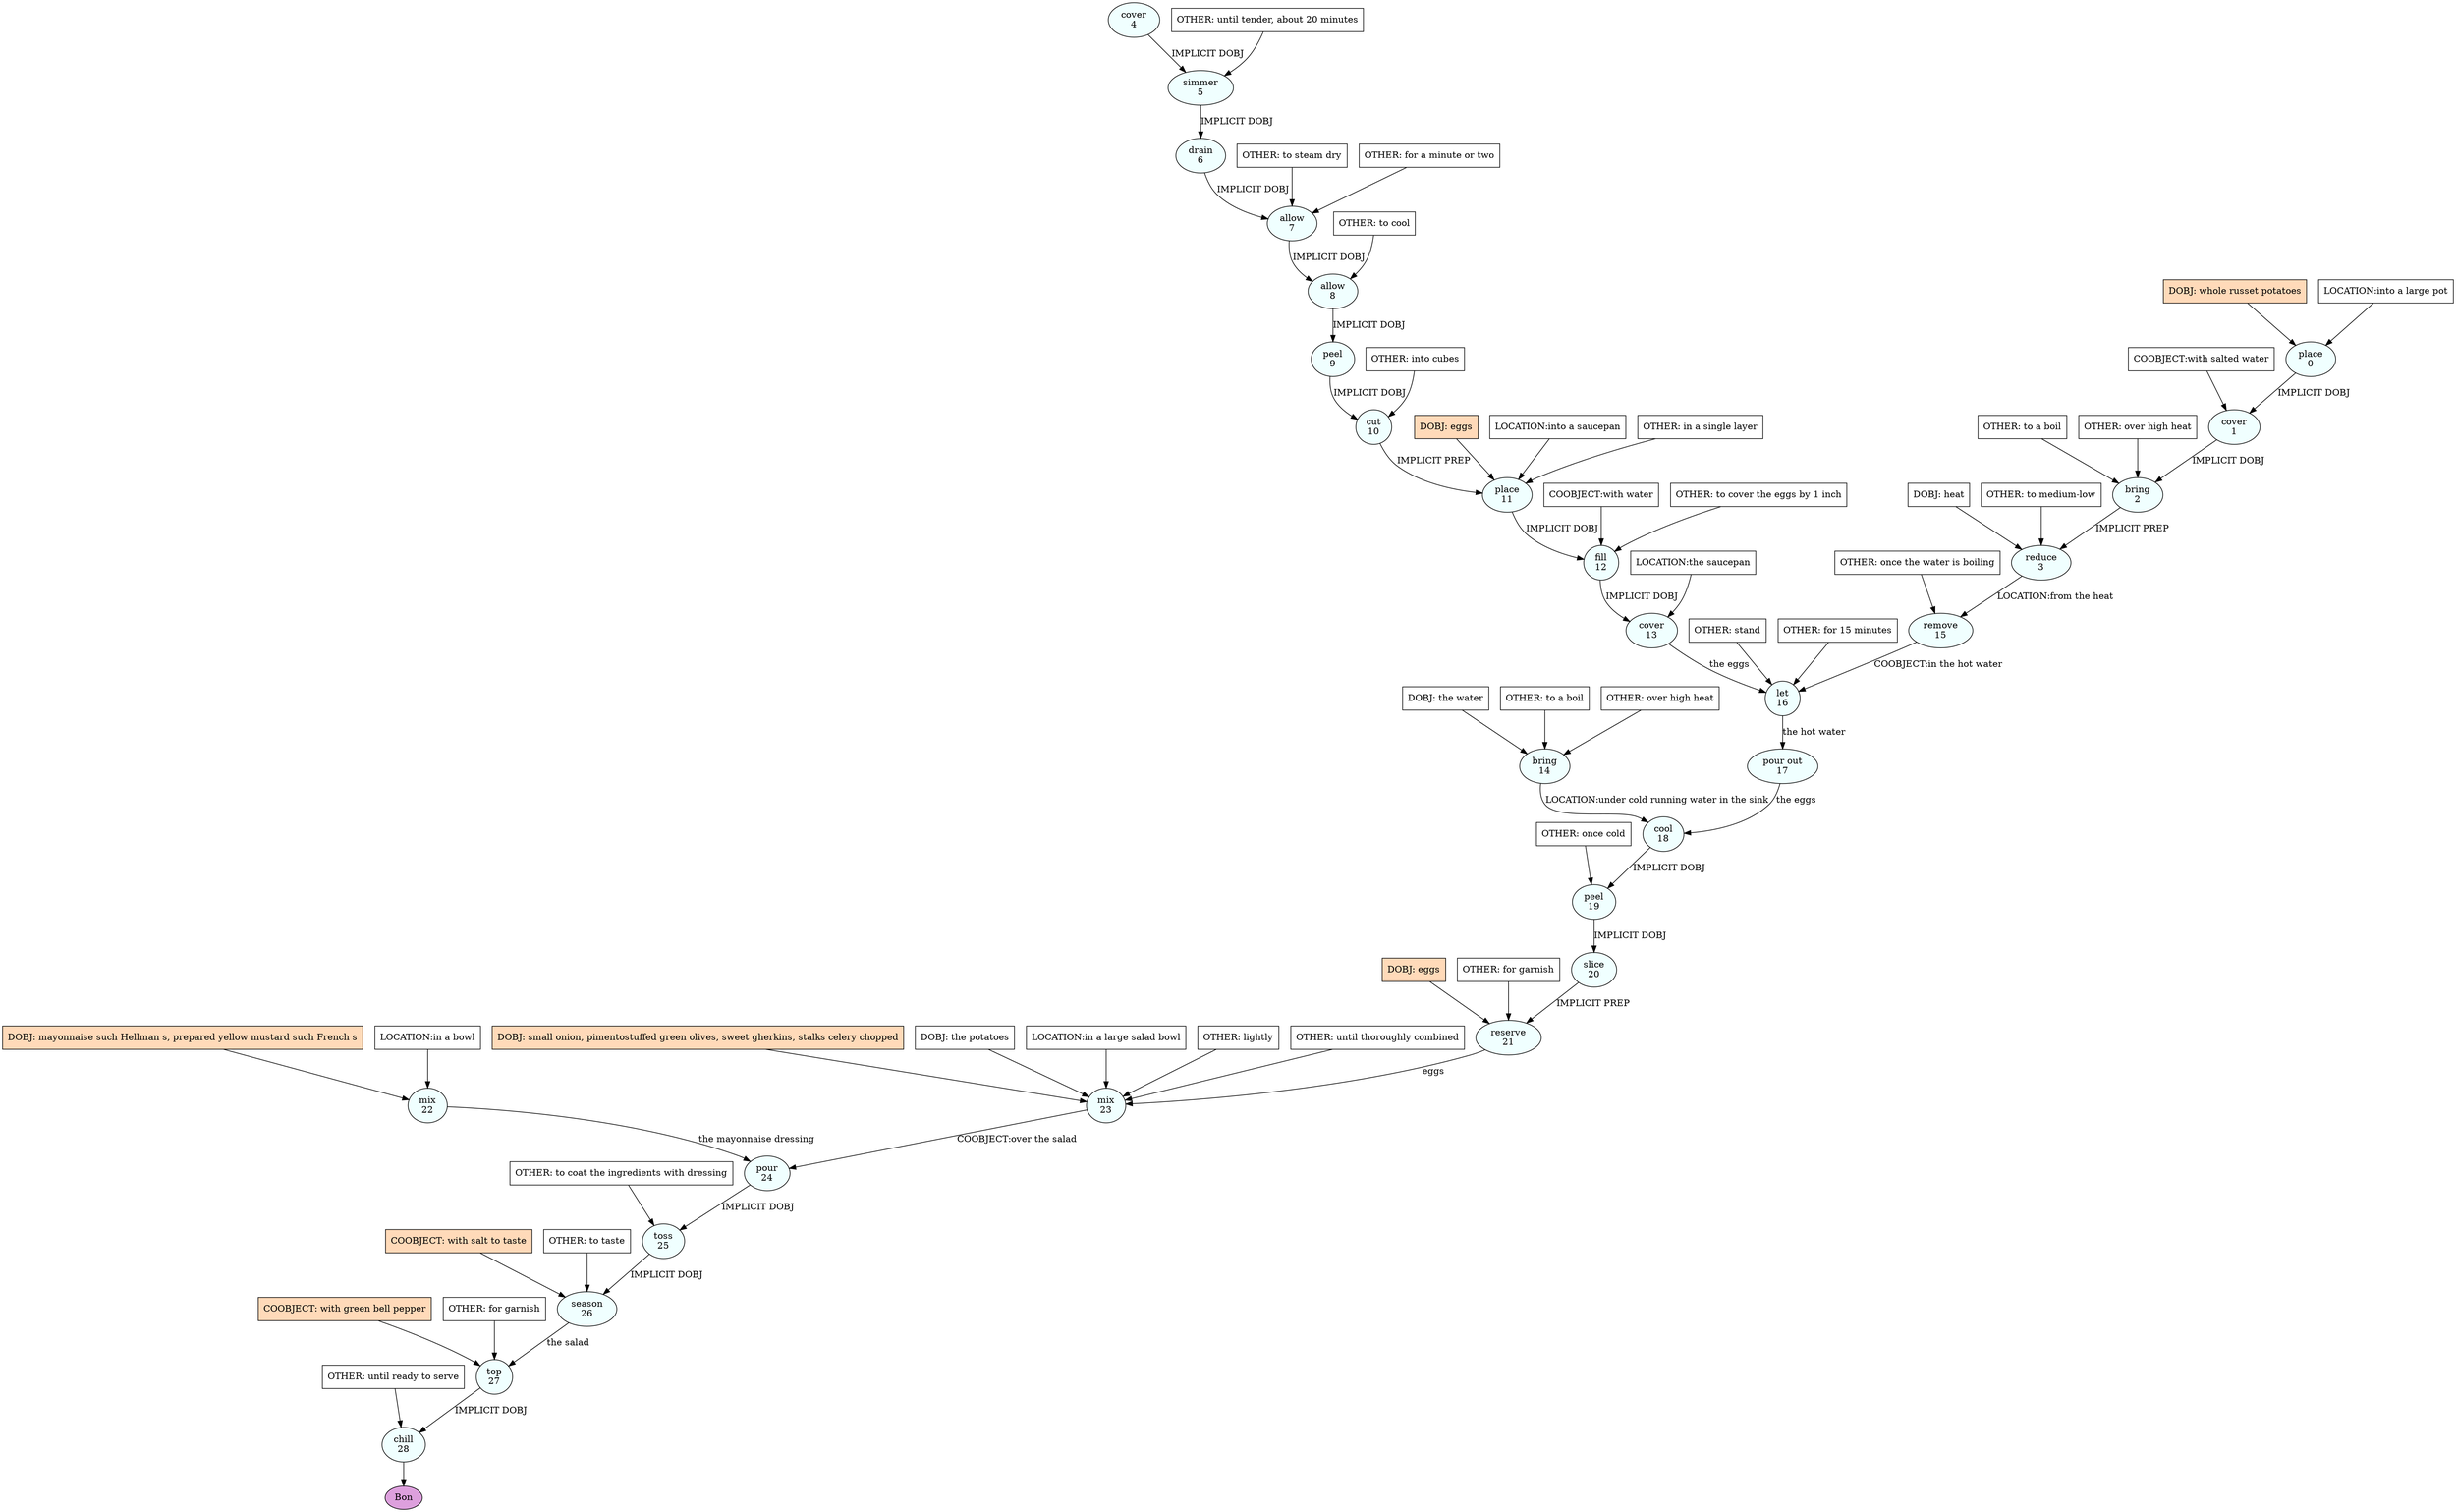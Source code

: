 digraph recipe {
E0[label="place
0", shape=oval, style=filled, fillcolor=azure]
E1[label="cover
1", shape=oval, style=filled, fillcolor=azure]
E2[label="bring
2", shape=oval, style=filled, fillcolor=azure]
E3[label="reduce
3", shape=oval, style=filled, fillcolor=azure]
E4[label="cover
4", shape=oval, style=filled, fillcolor=azure]
E5[label="simmer
5", shape=oval, style=filled, fillcolor=azure]
E6[label="drain
6", shape=oval, style=filled, fillcolor=azure]
E7[label="allow
7", shape=oval, style=filled, fillcolor=azure]
E8[label="allow
8", shape=oval, style=filled, fillcolor=azure]
E9[label="peel
9", shape=oval, style=filled, fillcolor=azure]
E10[label="cut
10", shape=oval, style=filled, fillcolor=azure]
E11[label="place
11", shape=oval, style=filled, fillcolor=azure]
E12[label="fill
12", shape=oval, style=filled, fillcolor=azure]
E13[label="cover
13", shape=oval, style=filled, fillcolor=azure]
E14[label="bring
14", shape=oval, style=filled, fillcolor=azure]
E15[label="remove
15", shape=oval, style=filled, fillcolor=azure]
E16[label="let
16", shape=oval, style=filled, fillcolor=azure]
E17[label="pour out
17", shape=oval, style=filled, fillcolor=azure]
E18[label="cool
18", shape=oval, style=filled, fillcolor=azure]
E19[label="peel
19", shape=oval, style=filled, fillcolor=azure]
E20[label="slice
20", shape=oval, style=filled, fillcolor=azure]
E21[label="reserve
21", shape=oval, style=filled, fillcolor=azure]
E22[label="mix
22", shape=oval, style=filled, fillcolor=azure]
E23[label="mix
23", shape=oval, style=filled, fillcolor=azure]
E24[label="pour
24", shape=oval, style=filled, fillcolor=azure]
E25[label="toss
25", shape=oval, style=filled, fillcolor=azure]
E26[label="season
26", shape=oval, style=filled, fillcolor=azure]
E27[label="top
27", shape=oval, style=filled, fillcolor=azure]
E28[label="chill
28", shape=oval, style=filled, fillcolor=azure]
D0[label="DOBJ: whole russet potatoes", shape=box, style=filled, fillcolor=peachpuff]
D0 -> E0
P0_0[label="LOCATION:into a large pot", shape=box, style=filled, fillcolor=white]
P0_0 -> E0
D14[label="DOBJ: the water", shape=box, style=filled, fillcolor=white]
D14 -> E14
O14_0[label="OTHER: to a boil", shape=box, style=filled, fillcolor=white]
O14_0 -> E14
O14_1[label="OTHER: over high heat", shape=box, style=filled, fillcolor=white]
O14_1 -> E14
D22[label="DOBJ: mayonnaise such Hellman s, prepared yellow mustard such French s", shape=box, style=filled, fillcolor=peachpuff]
D22 -> E22
P22_0[label="LOCATION:in a bowl", shape=box, style=filled, fillcolor=white]
P22_0 -> E22
E0 -> E1 [label="IMPLICIT DOBJ"]
P1_0_0[label="COOBJECT:with salted water", shape=box, style=filled, fillcolor=white]
P1_0_0 -> E1
E1 -> E2 [label="IMPLICIT DOBJ"]
O2_0_0[label="OTHER: to a boil", shape=box, style=filled, fillcolor=white]
O2_0_0 -> E2
O2_1_0[label="OTHER: over high heat", shape=box, style=filled, fillcolor=white]
O2_1_0 -> E2
D3_0[label="DOBJ: heat", shape=box, style=filled, fillcolor=white]
D3_0 -> E3
E2 -> E3 [label="IMPLICIT PREP"]
O3_0_0[label="OTHER: to medium-low", shape=box, style=filled, fillcolor=white]
O3_0_0 -> E3
E4 -> E5 [label="IMPLICIT DOBJ"]
O5_0_0[label="OTHER: until tender, about 20 minutes", shape=box, style=filled, fillcolor=white]
O5_0_0 -> E5
E5 -> E6 [label="IMPLICIT DOBJ"]
E6 -> E7 [label="IMPLICIT DOBJ"]
O7_0_0[label="OTHER: to steam dry", shape=box, style=filled, fillcolor=white]
O7_0_0 -> E7
O7_1_0[label="OTHER: for a minute or two", shape=box, style=filled, fillcolor=white]
O7_1_0 -> E7
E7 -> E8 [label="IMPLICIT DOBJ"]
O8_0_0[label="OTHER: to cool", shape=box, style=filled, fillcolor=white]
O8_0_0 -> E8
E8 -> E9 [label="IMPLICIT DOBJ"]
E9 -> E10 [label="IMPLICIT DOBJ"]
O10_0_0[label="OTHER: into cubes", shape=box, style=filled, fillcolor=white]
O10_0_0 -> E10
D11_ing[label="DOBJ: eggs", shape=box, style=filled, fillcolor=peachpuff]
D11_ing -> E11
E10 -> E11 [label="IMPLICIT PREP"]
P11_1_0[label="LOCATION:into a saucepan", shape=box, style=filled, fillcolor=white]
P11_1_0 -> E11
O11_0_0[label="OTHER: in a single layer", shape=box, style=filled, fillcolor=white]
O11_0_0 -> E11
E11 -> E12 [label="IMPLICIT DOBJ"]
P12_0_0[label="COOBJECT:with water", shape=box, style=filled, fillcolor=white]
P12_0_0 -> E12
O12_0_0[label="OTHER: to cover the eggs by 1 inch", shape=box, style=filled, fillcolor=white]
O12_0_0 -> E12
E12 -> E13 [label="IMPLICIT DOBJ"]
P13_0_0[label="LOCATION:the saucepan", shape=box, style=filled, fillcolor=white]
P13_0_0 -> E13
E3 -> E15 [label="LOCATION:from the heat"]
O15_0_0[label="OTHER: once the water is boiling", shape=box, style=filled, fillcolor=white]
O15_0_0 -> E15
E13 -> E16 [label="the eggs"]
E15 -> E16 [label="COOBJECT:in the hot water"]
O16_0_0[label="OTHER: stand", shape=box, style=filled, fillcolor=white]
O16_0_0 -> E16
O16_1_0[label="OTHER: for 15 minutes", shape=box, style=filled, fillcolor=white]
O16_1_0 -> E16
E16 -> E17 [label="the hot water"]
E17 -> E18 [label="the eggs"]
E14 -> E18 [label="LOCATION:under cold running water in the sink"]
E18 -> E19 [label="IMPLICIT DOBJ"]
O19_0_0[label="OTHER: once cold", shape=box, style=filled, fillcolor=white]
O19_0_0 -> E19
E19 -> E20 [label="IMPLICIT DOBJ"]
D21_ing[label="DOBJ: eggs", shape=box, style=filled, fillcolor=peachpuff]
D21_ing -> E21
E20 -> E21 [label="IMPLICIT PREP"]
O21_0_0[label="OTHER: for garnish", shape=box, style=filled, fillcolor=white]
O21_0_0 -> E21
D23_ing[label="DOBJ: small onion, pimentostuffed green olives, sweet gherkins, stalks celery chopped", shape=box, style=filled, fillcolor=peachpuff]
D23_ing -> E23
D23_0[label="DOBJ: the potatoes", shape=box, style=filled, fillcolor=white]
D23_0 -> E23
E21 -> E23 [label="eggs"]
P23_0_0[label="LOCATION:in a large salad bowl", shape=box, style=filled, fillcolor=white]
P23_0_0 -> E23
O23_0_0[label="OTHER: lightly", shape=box, style=filled, fillcolor=white]
O23_0_0 -> E23
O23_1_0[label="OTHER: until thoroughly combined", shape=box, style=filled, fillcolor=white]
O23_1_0 -> E23
E22 -> E24 [label="the mayonnaise dressing"]
E23 -> E24 [label="COOBJECT:over the salad"]
E24 -> E25 [label="IMPLICIT DOBJ"]
O25_0_0[label="OTHER: to coat the ingredients with dressing", shape=box, style=filled, fillcolor=white]
O25_0_0 -> E25
E25 -> E26 [label="IMPLICIT DOBJ"]
P26_0_ing[label="COOBJECT: with salt to taste", shape=box, style=filled, fillcolor=peachpuff]
P26_0_ing -> E26
O26_0_0[label="OTHER: to taste", shape=box, style=filled, fillcolor=white]
O26_0_0 -> E26
E26 -> E27 [label="the salad"]
P27_0_ing[label="COOBJECT: with green bell pepper", shape=box, style=filled, fillcolor=peachpuff]
P27_0_ing -> E27
O27_0_0[label="OTHER: for garnish", shape=box, style=filled, fillcolor=white]
O27_0_0 -> E27
E27 -> E28 [label="IMPLICIT DOBJ"]
O28_0_0[label="OTHER: until ready to serve", shape=box, style=filled, fillcolor=white]
O28_0_0 -> E28
EOR[label="Bon", shape=oval, style=filled, fillcolor=plum]
E28 -> EOR
}

